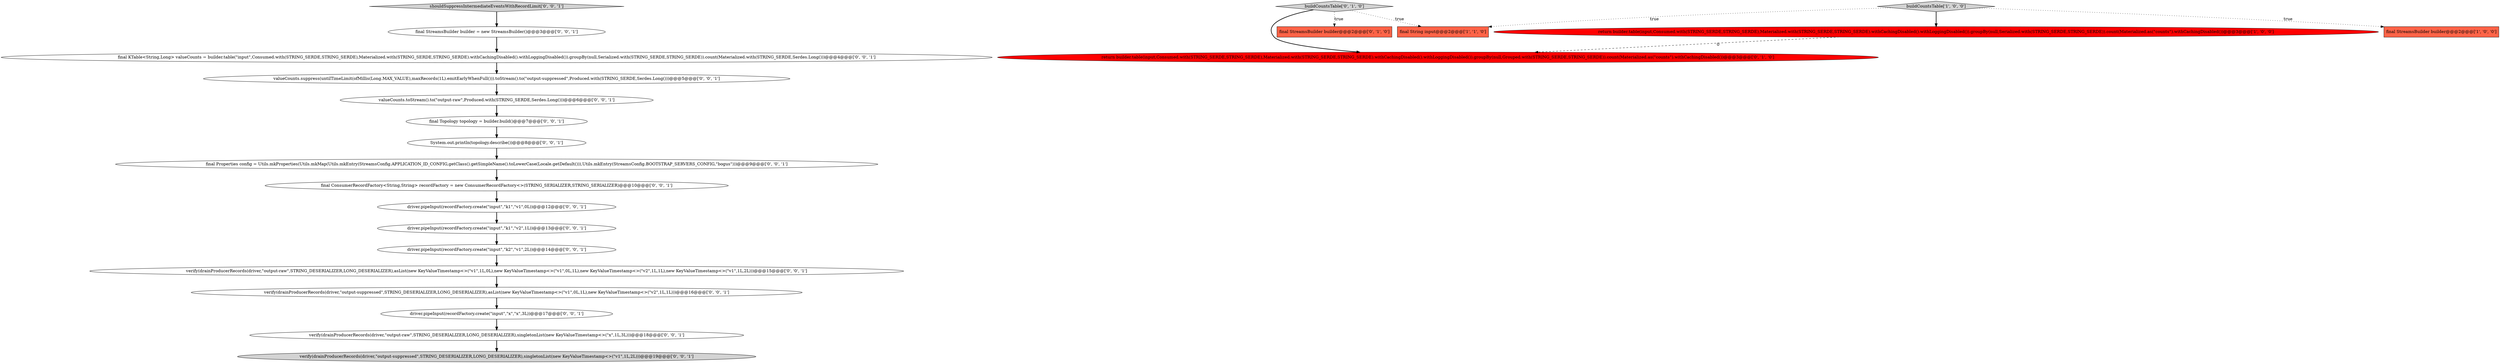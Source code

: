 digraph {
14 [style = filled, label = "final Topology topology = builder.build()@@@7@@@['0', '0', '1']", fillcolor = white, shape = ellipse image = "AAA0AAABBB3BBB"];
22 [style = filled, label = "final KTable<String,Long> valueCounts = builder.table(\"input\",Consumed.with(STRING_SERDE,STRING_SERDE),Materialized.with(STRING_SERDE,STRING_SERDE).withCachingDisabled().withLoggingDisabled()).groupBy(null,Serialized.with(STRING_SERDE,STRING_SERDE)).count(Materialized.with(STRING_SERDE,Serdes.Long()))@@@4@@@['0', '0', '1']", fillcolor = white, shape = ellipse image = "AAA0AAABBB3BBB"];
3 [style = filled, label = "return builder.table(input,Consumed.with(STRING_SERDE,STRING_SERDE),Materialized.with(STRING_SERDE,STRING_SERDE).withCachingDisabled().withLoggingDisabled()).groupBy(null,Serialized.with(STRING_SERDE,STRING_SERDE)).count(Materialized.as(\"counts\").withCachingDisabled())@@@3@@@['1', '0', '0']", fillcolor = red, shape = ellipse image = "AAA1AAABBB1BBB"];
9 [style = filled, label = "final Properties config = Utils.mkProperties(Utils.mkMap(Utils.mkEntry(StreamsConfig.APPLICATION_ID_CONFIG,getClass().getSimpleName().toLowerCase(Locale.getDefault())),Utils.mkEntry(StreamsConfig.BOOTSTRAP_SERVERS_CONFIG,\"bogus\")))@@@9@@@['0', '0', '1']", fillcolor = white, shape = ellipse image = "AAA0AAABBB3BBB"];
10 [style = filled, label = "verify(drainProducerRecords(driver,\"output-suppressed\",STRING_DESERIALIZER,LONG_DESERIALIZER),singletonList(new KeyValueTimestamp<>(\"v1\",1L,2L)))@@@19@@@['0', '0', '1']", fillcolor = lightgray, shape = ellipse image = "AAA0AAABBB3BBB"];
17 [style = filled, label = "driver.pipeInput(recordFactory.create(\"input\",\"k1\",\"v2\",1L))@@@13@@@['0', '0', '1']", fillcolor = white, shape = ellipse image = "AAA0AAABBB3BBB"];
18 [style = filled, label = "System.out.println(topology.describe())@@@8@@@['0', '0', '1']", fillcolor = white, shape = ellipse image = "AAA0AAABBB3BBB"];
0 [style = filled, label = "final StreamsBuilder builder@@@2@@@['1', '0', '0']", fillcolor = tomato, shape = box image = "AAA0AAABBB1BBB"];
5 [style = filled, label = "return builder.table(input,Consumed.with(STRING_SERDE,STRING_SERDE),Materialized.with(STRING_SERDE,STRING_SERDE).withCachingDisabled().withLoggingDisabled()).groupBy(null,Grouped.with(STRING_SERDE,STRING_SERDE)).count(Materialized.as(\"counts\").withCachingDisabled())@@@3@@@['0', '1', '0']", fillcolor = red, shape = ellipse image = "AAA1AAABBB2BBB"];
2 [style = filled, label = "buildCountsTable['1', '0', '0']", fillcolor = lightgray, shape = diamond image = "AAA0AAABBB1BBB"];
21 [style = filled, label = "valueCounts.toStream().to(\"output-raw\",Produced.with(STRING_SERDE,Serdes.Long()))@@@6@@@['0', '0', '1']", fillcolor = white, shape = ellipse image = "AAA0AAABBB3BBB"];
4 [style = filled, label = "buildCountsTable['0', '1', '0']", fillcolor = lightgray, shape = diamond image = "AAA0AAABBB2BBB"];
13 [style = filled, label = "verify(drainProducerRecords(driver,\"output-suppressed\",STRING_DESERIALIZER,LONG_DESERIALIZER),asList(new KeyValueTimestamp<>(\"v1\",0L,1L),new KeyValueTimestamp<>(\"v2\",1L,1L)))@@@16@@@['0', '0', '1']", fillcolor = white, shape = ellipse image = "AAA0AAABBB3BBB"];
1 [style = filled, label = "final String input@@@2@@@['1', '1', '0']", fillcolor = tomato, shape = box image = "AAA0AAABBB1BBB"];
6 [style = filled, label = "final StreamsBuilder builder@@@2@@@['0', '1', '0']", fillcolor = tomato, shape = box image = "AAA0AAABBB2BBB"];
15 [style = filled, label = "driver.pipeInput(recordFactory.create(\"input\",\"k2\",\"v1\",2L))@@@14@@@['0', '0', '1']", fillcolor = white, shape = ellipse image = "AAA0AAABBB3BBB"];
11 [style = filled, label = "driver.pipeInput(recordFactory.create(\"input\",\"x\",\"x\",3L))@@@17@@@['0', '0', '1']", fillcolor = white, shape = ellipse image = "AAA0AAABBB3BBB"];
8 [style = filled, label = "driver.pipeInput(recordFactory.create(\"input\",\"k1\",\"v1\",0L))@@@12@@@['0', '0', '1']", fillcolor = white, shape = ellipse image = "AAA0AAABBB3BBB"];
23 [style = filled, label = "valueCounts.suppress(untilTimeLimit(ofMillis(Long.MAX_VALUE),maxRecords(1L).emitEarlyWhenFull())).toStream().to(\"output-suppressed\",Produced.with(STRING_SERDE,Serdes.Long()))@@@5@@@['0', '0', '1']", fillcolor = white, shape = ellipse image = "AAA0AAABBB3BBB"];
20 [style = filled, label = "final StreamsBuilder builder = new StreamsBuilder()@@@3@@@['0', '0', '1']", fillcolor = white, shape = ellipse image = "AAA0AAABBB3BBB"];
12 [style = filled, label = "verify(drainProducerRecords(driver,\"output-raw\",STRING_DESERIALIZER,LONG_DESERIALIZER),asList(new KeyValueTimestamp<>(\"v1\",1L,0L),new KeyValueTimestamp<>(\"v1\",0L,1L),new KeyValueTimestamp<>(\"v2\",1L,1L),new KeyValueTimestamp<>(\"v1\",1L,2L)))@@@15@@@['0', '0', '1']", fillcolor = white, shape = ellipse image = "AAA0AAABBB3BBB"];
19 [style = filled, label = "shouldSuppressIntermediateEventsWithRecordLimit['0', '0', '1']", fillcolor = lightgray, shape = diamond image = "AAA0AAABBB3BBB"];
7 [style = filled, label = "final ConsumerRecordFactory<String,String> recordFactory = new ConsumerRecordFactory<>(STRING_SERIALIZER,STRING_SERIALIZER)@@@10@@@['0', '0', '1']", fillcolor = white, shape = ellipse image = "AAA0AAABBB3BBB"];
16 [style = filled, label = "verify(drainProducerRecords(driver,\"output-raw\",STRING_DESERIALIZER,LONG_DESERIALIZER),singletonList(new KeyValueTimestamp<>(\"x\",1L,3L)))@@@18@@@['0', '0', '1']", fillcolor = white, shape = ellipse image = "AAA0AAABBB3BBB"];
4->6 [style = dotted, label="true"];
3->5 [style = dashed, label="0"];
11->16 [style = bold, label=""];
2->0 [style = dotted, label="true"];
4->1 [style = dotted, label="true"];
16->10 [style = bold, label=""];
19->20 [style = bold, label=""];
2->3 [style = bold, label=""];
9->7 [style = bold, label=""];
7->8 [style = bold, label=""];
22->23 [style = bold, label=""];
13->11 [style = bold, label=""];
20->22 [style = bold, label=""];
8->17 [style = bold, label=""];
12->13 [style = bold, label=""];
23->21 [style = bold, label=""];
2->1 [style = dotted, label="true"];
18->9 [style = bold, label=""];
17->15 [style = bold, label=""];
14->18 [style = bold, label=""];
15->12 [style = bold, label=""];
4->5 [style = bold, label=""];
21->14 [style = bold, label=""];
}

